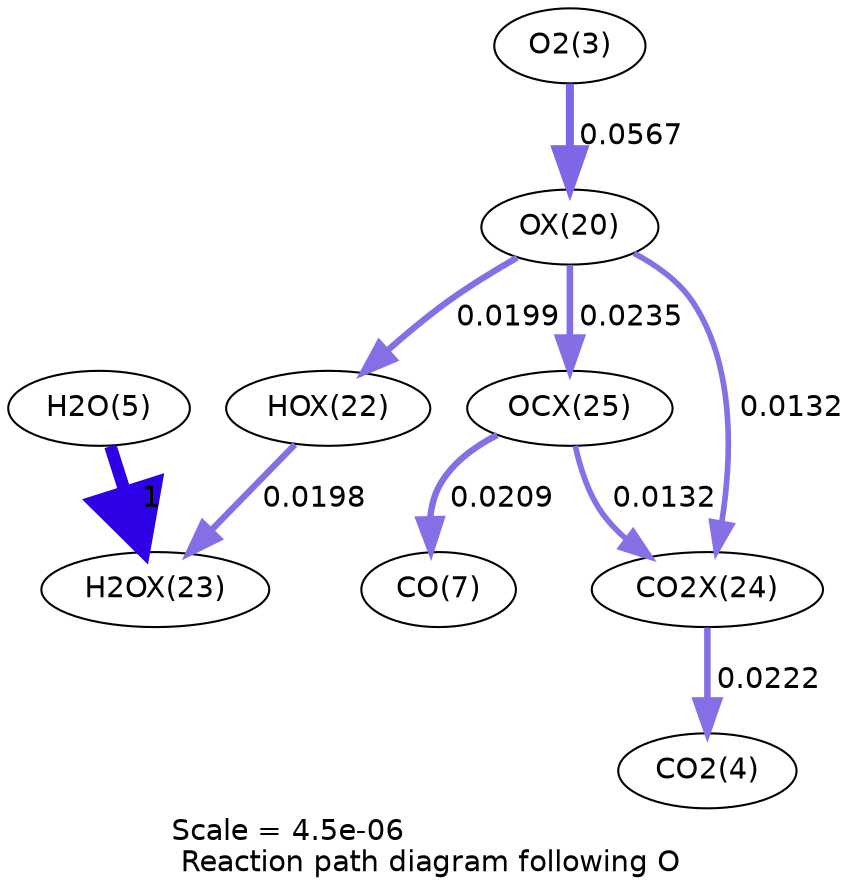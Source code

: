 digraph reaction_paths {
center=1;
s5 -> s23[fontname="Helvetica", penwidth=3.83, arrowsize=1.92, color="0.7, 0.557, 0.9"
, label=" 0.0567"];
s23 -> s25[fontname="Helvetica", penwidth=3.04, arrowsize=1.52, color="0.7, 0.52, 0.9"
, label=" 0.0199"];
s23 -> s28[fontname="Helvetica", penwidth=3.17, arrowsize=1.58, color="0.7, 0.524, 0.9"
, label=" 0.0235"];
s23 -> s27[fontname="Helvetica", penwidth=2.73, arrowsize=1.37, color="0.7, 0.513, 0.9"
, label=" 0.0132"];
s25 -> s26[fontname="Helvetica", penwidth=3.04, arrowsize=1.52, color="0.7, 0.52, 0.9"
, label=" 0.0198"];
s7 -> s26[fontname="Helvetica", penwidth=6, arrowsize=3, color="0.7, 1.5, 0.9"
, label=" 1"];
s28 -> s9[fontname="Helvetica", penwidth=3.08, arrowsize=1.54, color="0.7, 0.521, 0.9"
, label=" 0.0209"];
s28 -> s27[fontname="Helvetica", penwidth=2.73, arrowsize=1.37, color="0.7, 0.513, 0.9"
, label=" 0.0132"];
s27 -> s6[fontname="Helvetica", penwidth=3.12, arrowsize=1.56, color="0.7, 0.522, 0.9"
, label=" 0.0222"];
s5 [ fontname="Helvetica", label="O2(3)"];
s6 [ fontname="Helvetica", label="CO2(4)"];
s7 [ fontname="Helvetica", label="H2O(5)"];
s9 [ fontname="Helvetica", label="CO(7)"];
s23 [ fontname="Helvetica", label="OX(20)"];
s25 [ fontname="Helvetica", label="HOX(22)"];
s26 [ fontname="Helvetica", label="H2OX(23)"];
s27 [ fontname="Helvetica", label="CO2X(24)"];
s28 [ fontname="Helvetica", label="OCX(25)"];
 label = "Scale = 4.5e-06\l Reaction path diagram following O";
 fontname = "Helvetica";
}
